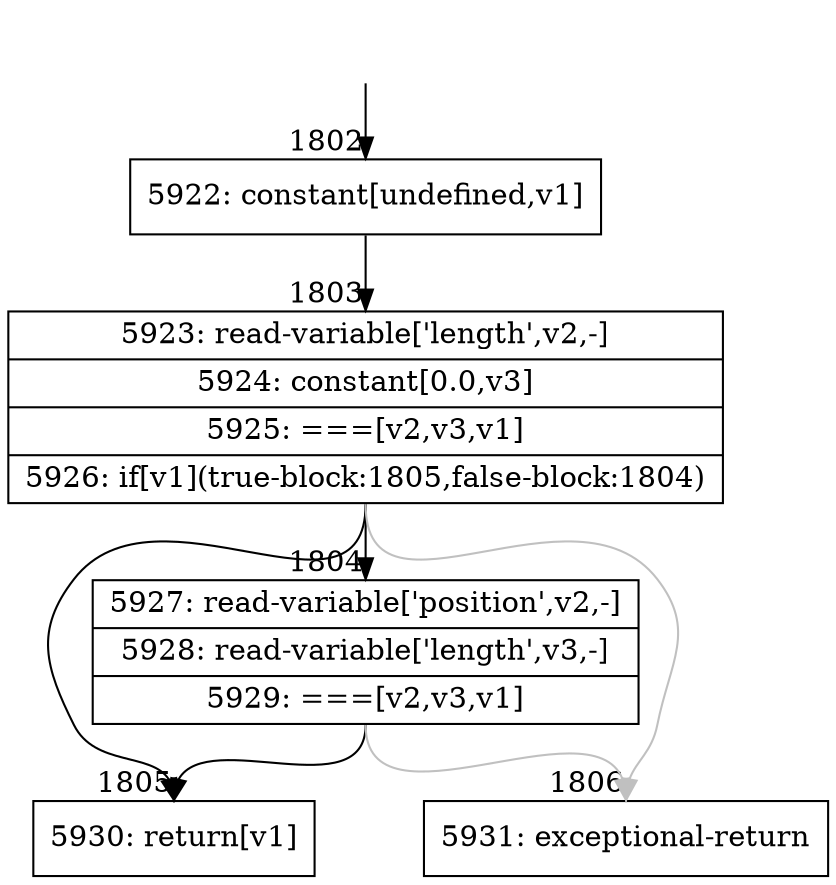 digraph {
rankdir="TD"
BB_entry154[shape=none,label=""];
BB_entry154 -> BB1802 [tailport=s, headport=n, headlabel="    1802"]
BB1802 [shape=record label="{5922: constant[undefined,v1]}" ] 
BB1802 -> BB1803 [tailport=s, headport=n, headlabel="      1803"]
BB1803 [shape=record label="{5923: read-variable['length',v2,-]|5924: constant[0.0,v3]|5925: ===[v2,v3,v1]|5926: if[v1](true-block:1805,false-block:1804)}" ] 
BB1803 -> BB1805 [tailport=s, headport=n, headlabel="      1805"]
BB1803 -> BB1804 [tailport=s, headport=n, headlabel="      1804"]
BB1803 -> BB1806 [tailport=s, headport=n, color=gray, headlabel="      1806"]
BB1804 [shape=record label="{5927: read-variable['position',v2,-]|5928: read-variable['length',v3,-]|5929: ===[v2,v3,v1]}" ] 
BB1804 -> BB1805 [tailport=s, headport=n]
BB1804 -> BB1806 [tailport=s, headport=n, color=gray]
BB1805 [shape=record label="{5930: return[v1]}" ] 
BB1806 [shape=record label="{5931: exceptional-return}" ] 
//#$~ 1603
}
